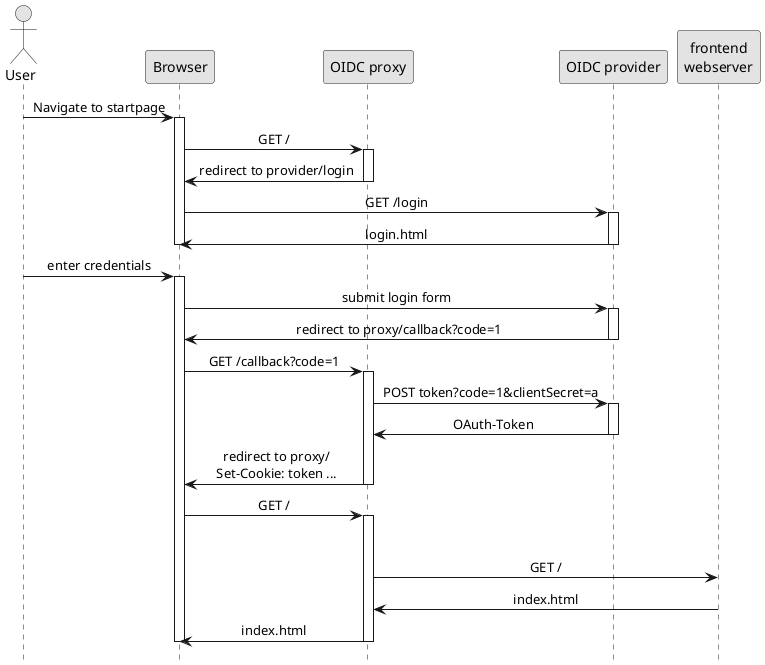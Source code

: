 @startuml Login-Prozess

skinparam Shadowing false
skinparam Monochrome true
skinparam Handwritten false
skinparam Linetype ortho

skinparam sequence {
    MessageAlign center
}

hide footbox

actor "User" as user
participant "Browser" as browser
participant "OIDC proxy" as proxy
participant "OIDC provider" as provider
participant "frontend\nwebserver" as frontend

user -> browser: Navigate to startpage
activate browser
browser -> proxy: GET /
activate proxy
browser <- proxy: redirect to provider/login
deactivate proxy
browser -> provider: GET /login
activate provider
browser <- provider: login.html
deactivate provider
deactivate browser
user -> browser: enter credentials
activate browser
browser -> provider: submit login form
activate provider
browser <- provider: redirect to proxy/callback?code=1
deactivate provider
browser -> proxy: GET /callback?code=1
activate proxy
proxy -> provider: POST token?code=1&clientSecret=a
activate provider
proxy <- provider: OAuth-Token
deactivate provider
browser <- proxy: redirect to proxy/\nSet-Cookie: token ...
deactivate proxy
browser -> proxy: GET /
activate proxy
deactivate provider
proxy -> frontend: GET /
proxy <- frontend: index.html
browser <- proxy: index.html
deactivate proxy
deactivate browser

@enduml